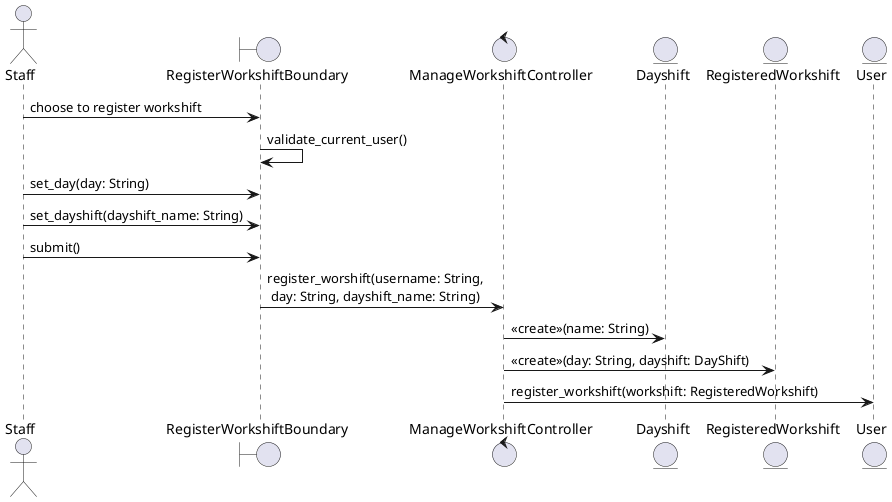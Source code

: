 @startuml

actor Staff as A
boundary RegisterWorkshiftBoundary as B2
control ManageWorkshiftController as C
entity Dayshift as E1
entity RegisteredWorkshift as E2
entity User as E3

A -> B2: choose to register workshift
B2 -> B2: validate_current_user()
A -> B2: set_day(day: String)
A -> B2: set_dayshift(dayshift_name: String)
A -> B2: submit()
B2 -> C: register_worshift(username: String, \n day: String, dayshift_name: String)
C -> E1: <<create>>(name: String)
C -> E2: <<create>>(day: String, dayshift: DayShift)
C -> E3: register_workshift(workshift: RegisteredWorkshift)



@enduml
